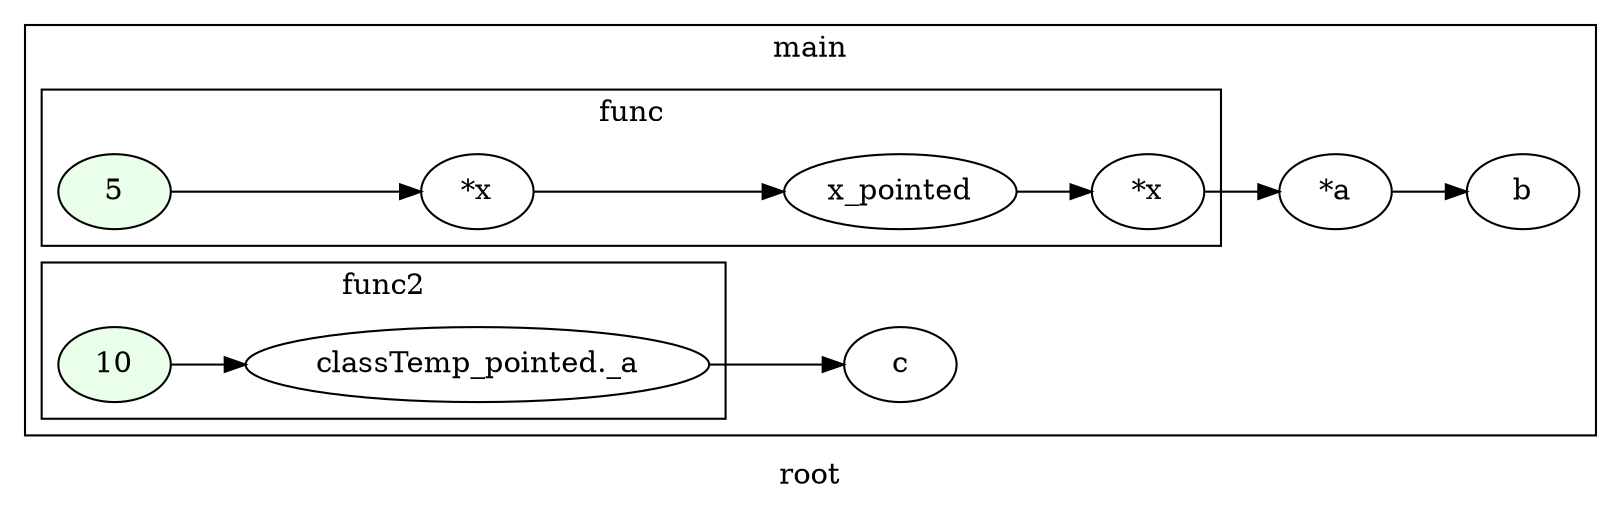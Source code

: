 digraph G
{
rankdir=LR;
label = "root";
subgraph cluster_1 {
label = "main";
parent = "G";
startinglines = "15_22_22";
	node_000006 [ label = "*a", startingline=25 ]
	node_000007 [ label = "b", startingline=25 ]
	node_000011 [ label = "c", startingline=19 ]
subgraph cluster_2 {
label = "func";
parent = "cluster_1";
startinglines = "22_22_24";
	node_000002 [ label = "5", style=filled, fillcolor="#E9FFE9", startinglines=5 ]
	node_000003 [ label = "*x", startingline=5 ]
	node_000004 [ label = "x_pointed", startingline=5 ]
	node_000005 [ label = "*x", startingline=25 ]
}
subgraph cluster_3 {
label = "func2";
parent = "cluster_1";
startinglines = "6_25_26";
	node_000009 [ label = "10", style=filled, fillcolor="#E9FFE9", startinglines=18 ]
	node_000010 [ label = "classTemp_pointed._a", startingline=18 ]
}
}
	node_000006 -> node_000007
	node_000002 -> node_000003
	node_000003 -> node_000004
	node_000004 -> node_000005
	node_000005 -> node_000006
	node_000009 -> node_000010
	node_000010 -> node_000011
}
